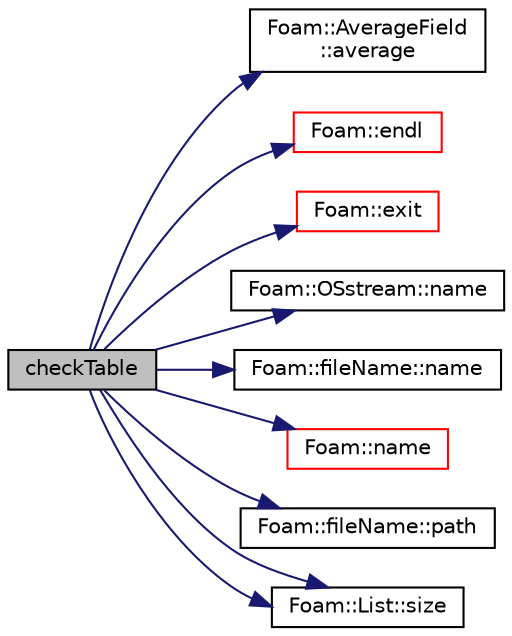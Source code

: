 digraph "checkTable"
{
  bgcolor="transparent";
  edge [fontname="Helvetica",fontsize="10",labelfontname="Helvetica",labelfontsize="10"];
  node [fontname="Helvetica",fontsize="10",shape=record];
  rankdir="LR";
  Node445 [label="checkTable",height=0.2,width=0.4,color="black", fillcolor="grey75", style="filled", fontcolor="black"];
  Node445 -> Node446 [color="midnightblue",fontsize="10",style="solid",fontname="Helvetica"];
  Node446 [label="Foam::AverageField\l::average",height=0.2,width=0.4,color="black",URL="$a23093.html#ad2206308ceef0835b2d4e8bf86d1eadc"];
  Node445 -> Node447 [color="midnightblue",fontsize="10",style="solid",fontname="Helvetica"];
  Node447 [label="Foam::endl",height=0.2,width=0.4,color="red",URL="$a21851.html#a2db8fe02a0d3909e9351bb4275b23ce4",tooltip="Add newline and flush stream. "];
  Node445 -> Node449 [color="midnightblue",fontsize="10",style="solid",fontname="Helvetica"];
  Node449 [label="Foam::exit",height=0.2,width=0.4,color="red",URL="$a21851.html#a06ca7250d8e89caf05243ec094843642"];
  Node445 -> Node496 [color="midnightblue",fontsize="10",style="solid",fontname="Helvetica"];
  Node496 [label="Foam::OSstream::name",height=0.2,width=0.4,color="black",URL="$a27397.html#a41b2d01e5fd6e1bc71a895d8b8a86308",tooltip="Return the name of the stream. "];
  Node445 -> Node497 [color="midnightblue",fontsize="10",style="solid",fontname="Helvetica"];
  Node497 [label="Foam::fileName::name",height=0.2,width=0.4,color="black",URL="$a29541.html#a433b30fb3a93b9b4d07204699a319ca5",tooltip="Return file name (part beyond last /) "];
  Node445 -> Node498 [color="midnightblue",fontsize="10",style="solid",fontname="Helvetica"];
  Node498 [label="Foam::name",height=0.2,width=0.4,color="red",URL="$a21851.html#adcb0df2bd4953cb6bb390272d8263c3a",tooltip="Return a string representation of a complex. "];
  Node445 -> Node501 [color="midnightblue",fontsize="10",style="solid",fontname="Helvetica"];
  Node501 [label="Foam::fileName::path",height=0.2,width=0.4,color="black",URL="$a29541.html#abe7b9078c8e7356c6131b70a8f729372",tooltip="Return directory path name (part before last /) "];
  Node445 -> Node502 [color="midnightblue",fontsize="10",style="solid",fontname="Helvetica"];
  Node502 [label="Foam::List::size",height=0.2,width=0.4,color="black",URL="$a26833.html#a8a5f6fa29bd4b500caf186f60245b384",tooltip="Override size to be inconsistent with allocated storage. "];
  Node445 -> Node502 [color="midnightblue",fontsize="10",style="solid",fontname="Helvetica"];
}

